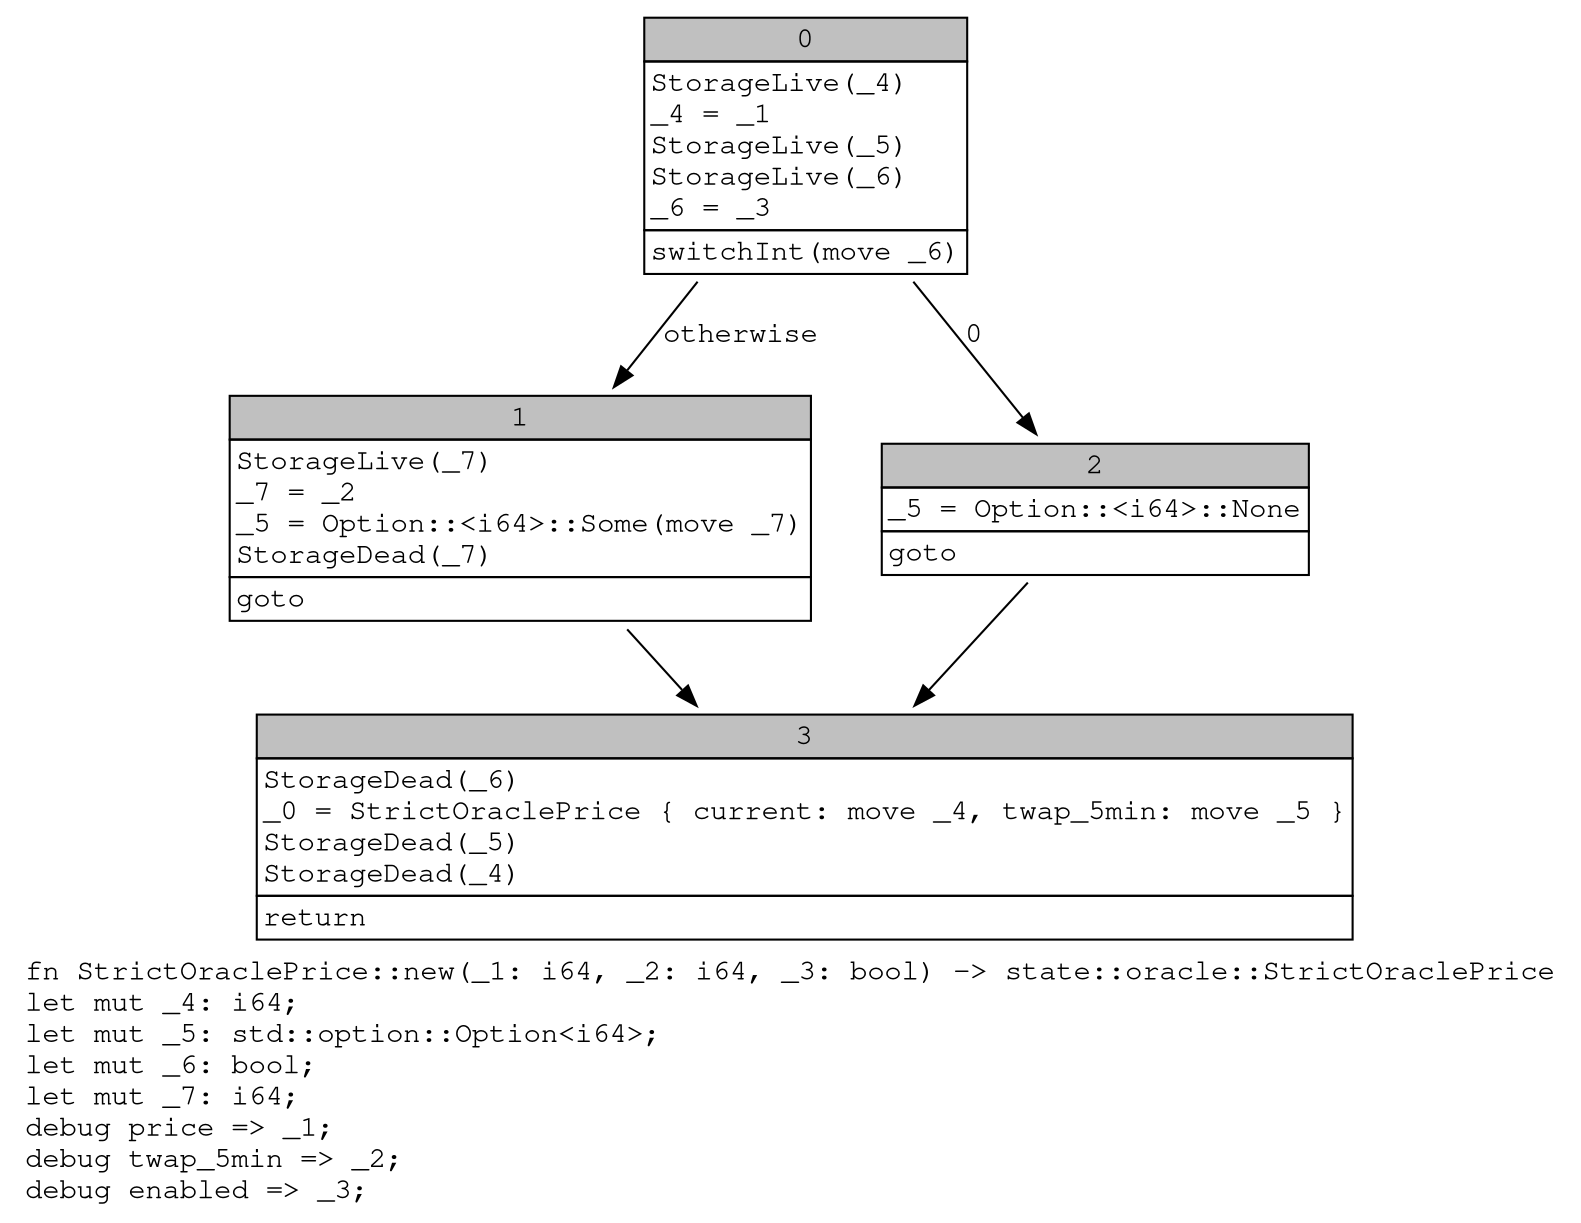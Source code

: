 digraph Mir_0_3533 {
    graph [fontname="Courier, monospace"];
    node [fontname="Courier, monospace"];
    edge [fontname="Courier, monospace"];
    label=<fn StrictOraclePrice::new(_1: i64, _2: i64, _3: bool) -&gt; state::oracle::StrictOraclePrice<br align="left"/>let mut _4: i64;<br align="left"/>let mut _5: std::option::Option&lt;i64&gt;;<br align="left"/>let mut _6: bool;<br align="left"/>let mut _7: i64;<br align="left"/>debug price =&gt; _1;<br align="left"/>debug twap_5min =&gt; _2;<br align="left"/>debug enabled =&gt; _3;<br align="left"/>>;
    bb0__0_3533 [shape="none", label=<<table border="0" cellborder="1" cellspacing="0"><tr><td bgcolor="gray" align="center" colspan="1">0</td></tr><tr><td align="left" balign="left">StorageLive(_4)<br/>_4 = _1<br/>StorageLive(_5)<br/>StorageLive(_6)<br/>_6 = _3<br/></td></tr><tr><td align="left">switchInt(move _6)</td></tr></table>>];
    bb1__0_3533 [shape="none", label=<<table border="0" cellborder="1" cellspacing="0"><tr><td bgcolor="gray" align="center" colspan="1">1</td></tr><tr><td align="left" balign="left">StorageLive(_7)<br/>_7 = _2<br/>_5 = Option::&lt;i64&gt;::Some(move _7)<br/>StorageDead(_7)<br/></td></tr><tr><td align="left">goto</td></tr></table>>];
    bb2__0_3533 [shape="none", label=<<table border="0" cellborder="1" cellspacing="0"><tr><td bgcolor="gray" align="center" colspan="1">2</td></tr><tr><td align="left" balign="left">_5 = Option::&lt;i64&gt;::None<br/></td></tr><tr><td align="left">goto</td></tr></table>>];
    bb3__0_3533 [shape="none", label=<<table border="0" cellborder="1" cellspacing="0"><tr><td bgcolor="gray" align="center" colspan="1">3</td></tr><tr><td align="left" balign="left">StorageDead(_6)<br/>_0 = StrictOraclePrice { current: move _4, twap_5min: move _5 }<br/>StorageDead(_5)<br/>StorageDead(_4)<br/></td></tr><tr><td align="left">return</td></tr></table>>];
    bb0__0_3533 -> bb2__0_3533 [label="0"];
    bb0__0_3533 -> bb1__0_3533 [label="otherwise"];
    bb1__0_3533 -> bb3__0_3533 [label=""];
    bb2__0_3533 -> bb3__0_3533 [label=""];
}

